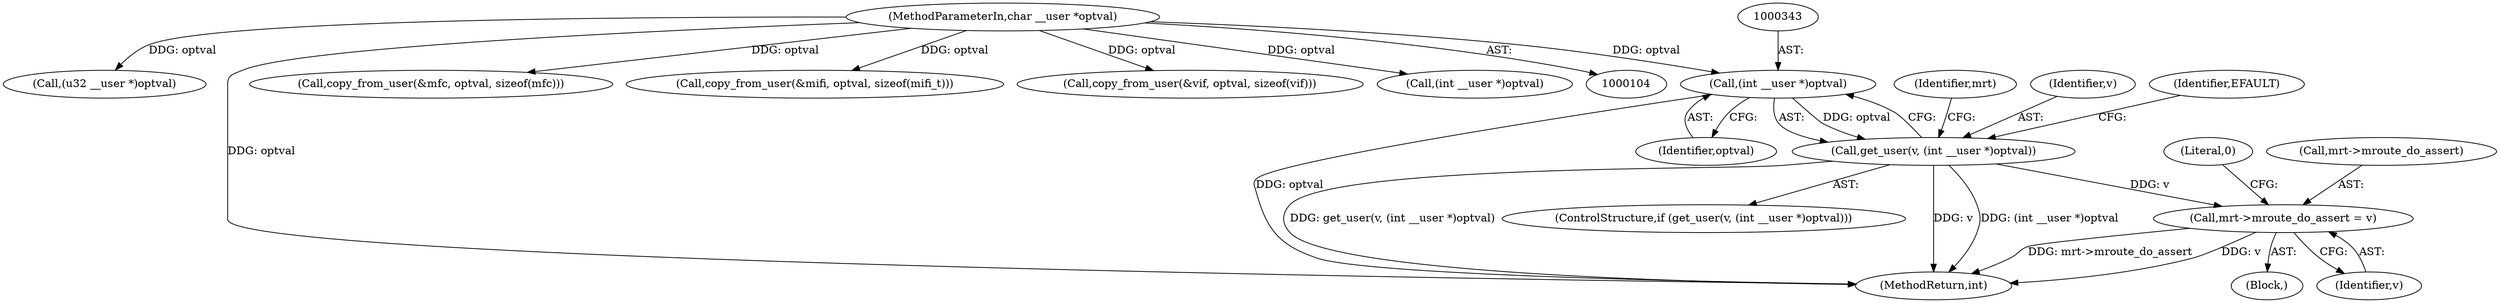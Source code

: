 digraph "0_linux_99253eb750fda6a644d5188fb26c43bad8d5a745_0@pointer" {
"1000342" [label="(Call,(int __user *)optval)"];
"1000107" [label="(MethodParameterIn,char __user *optval)"];
"1000340" [label="(Call,get_user(v, (int __user *)optval))"];
"1000348" [label="(Call,mrt->mroute_do_assert = v)"];
"1000347" [label="(Identifier,EFAULT)"];
"1000339" [label="(ControlStructure,if (get_user(v, (int __user *)optval)))"];
"1000418" [label="(Call,(u32 __user *)optval)"];
"1000470" [label="(MethodReturn,int)"];
"1000344" [label="(Identifier,optval)"];
"1000277" [label="(Call,copy_from_user(&mfc, optval, sizeof(mfc)))"];
"1000241" [label="(Call,copy_from_user(&mifi, optval, sizeof(mifi_t)))"];
"1000348" [label="(Call,mrt->mroute_do_assert = v)"];
"1000340" [label="(Call,get_user(v, (int __user *)optval))"];
"1000350" [label="(Identifier,mrt)"];
"1000329" [label="(Block,)"];
"1000352" [label="(Identifier,v)"];
"1000354" [label="(Literal,0)"];
"1000342" [label="(Call,(int __user *)optval)"];
"1000197" [label="(Call,copy_from_user(&vif, optval, sizeof(vif)))"];
"1000341" [label="(Identifier,v)"];
"1000349" [label="(Call,mrt->mroute_do_assert)"];
"1000107" [label="(MethodParameterIn,char __user *optval)"];
"1000369" [label="(Call,(int __user *)optval)"];
"1000342" -> "1000340"  [label="AST: "];
"1000342" -> "1000344"  [label="CFG: "];
"1000343" -> "1000342"  [label="AST: "];
"1000344" -> "1000342"  [label="AST: "];
"1000340" -> "1000342"  [label="CFG: "];
"1000342" -> "1000470"  [label="DDG: optval"];
"1000342" -> "1000340"  [label="DDG: optval"];
"1000107" -> "1000342"  [label="DDG: optval"];
"1000107" -> "1000104"  [label="AST: "];
"1000107" -> "1000470"  [label="DDG: optval"];
"1000107" -> "1000197"  [label="DDG: optval"];
"1000107" -> "1000241"  [label="DDG: optval"];
"1000107" -> "1000277"  [label="DDG: optval"];
"1000107" -> "1000369"  [label="DDG: optval"];
"1000107" -> "1000418"  [label="DDG: optval"];
"1000340" -> "1000339"  [label="AST: "];
"1000341" -> "1000340"  [label="AST: "];
"1000347" -> "1000340"  [label="CFG: "];
"1000350" -> "1000340"  [label="CFG: "];
"1000340" -> "1000470"  [label="DDG: (int __user *)optval"];
"1000340" -> "1000470"  [label="DDG: get_user(v, (int __user *)optval)"];
"1000340" -> "1000470"  [label="DDG: v"];
"1000340" -> "1000348"  [label="DDG: v"];
"1000348" -> "1000329"  [label="AST: "];
"1000348" -> "1000352"  [label="CFG: "];
"1000349" -> "1000348"  [label="AST: "];
"1000352" -> "1000348"  [label="AST: "];
"1000354" -> "1000348"  [label="CFG: "];
"1000348" -> "1000470"  [label="DDG: mrt->mroute_do_assert"];
"1000348" -> "1000470"  [label="DDG: v"];
}
